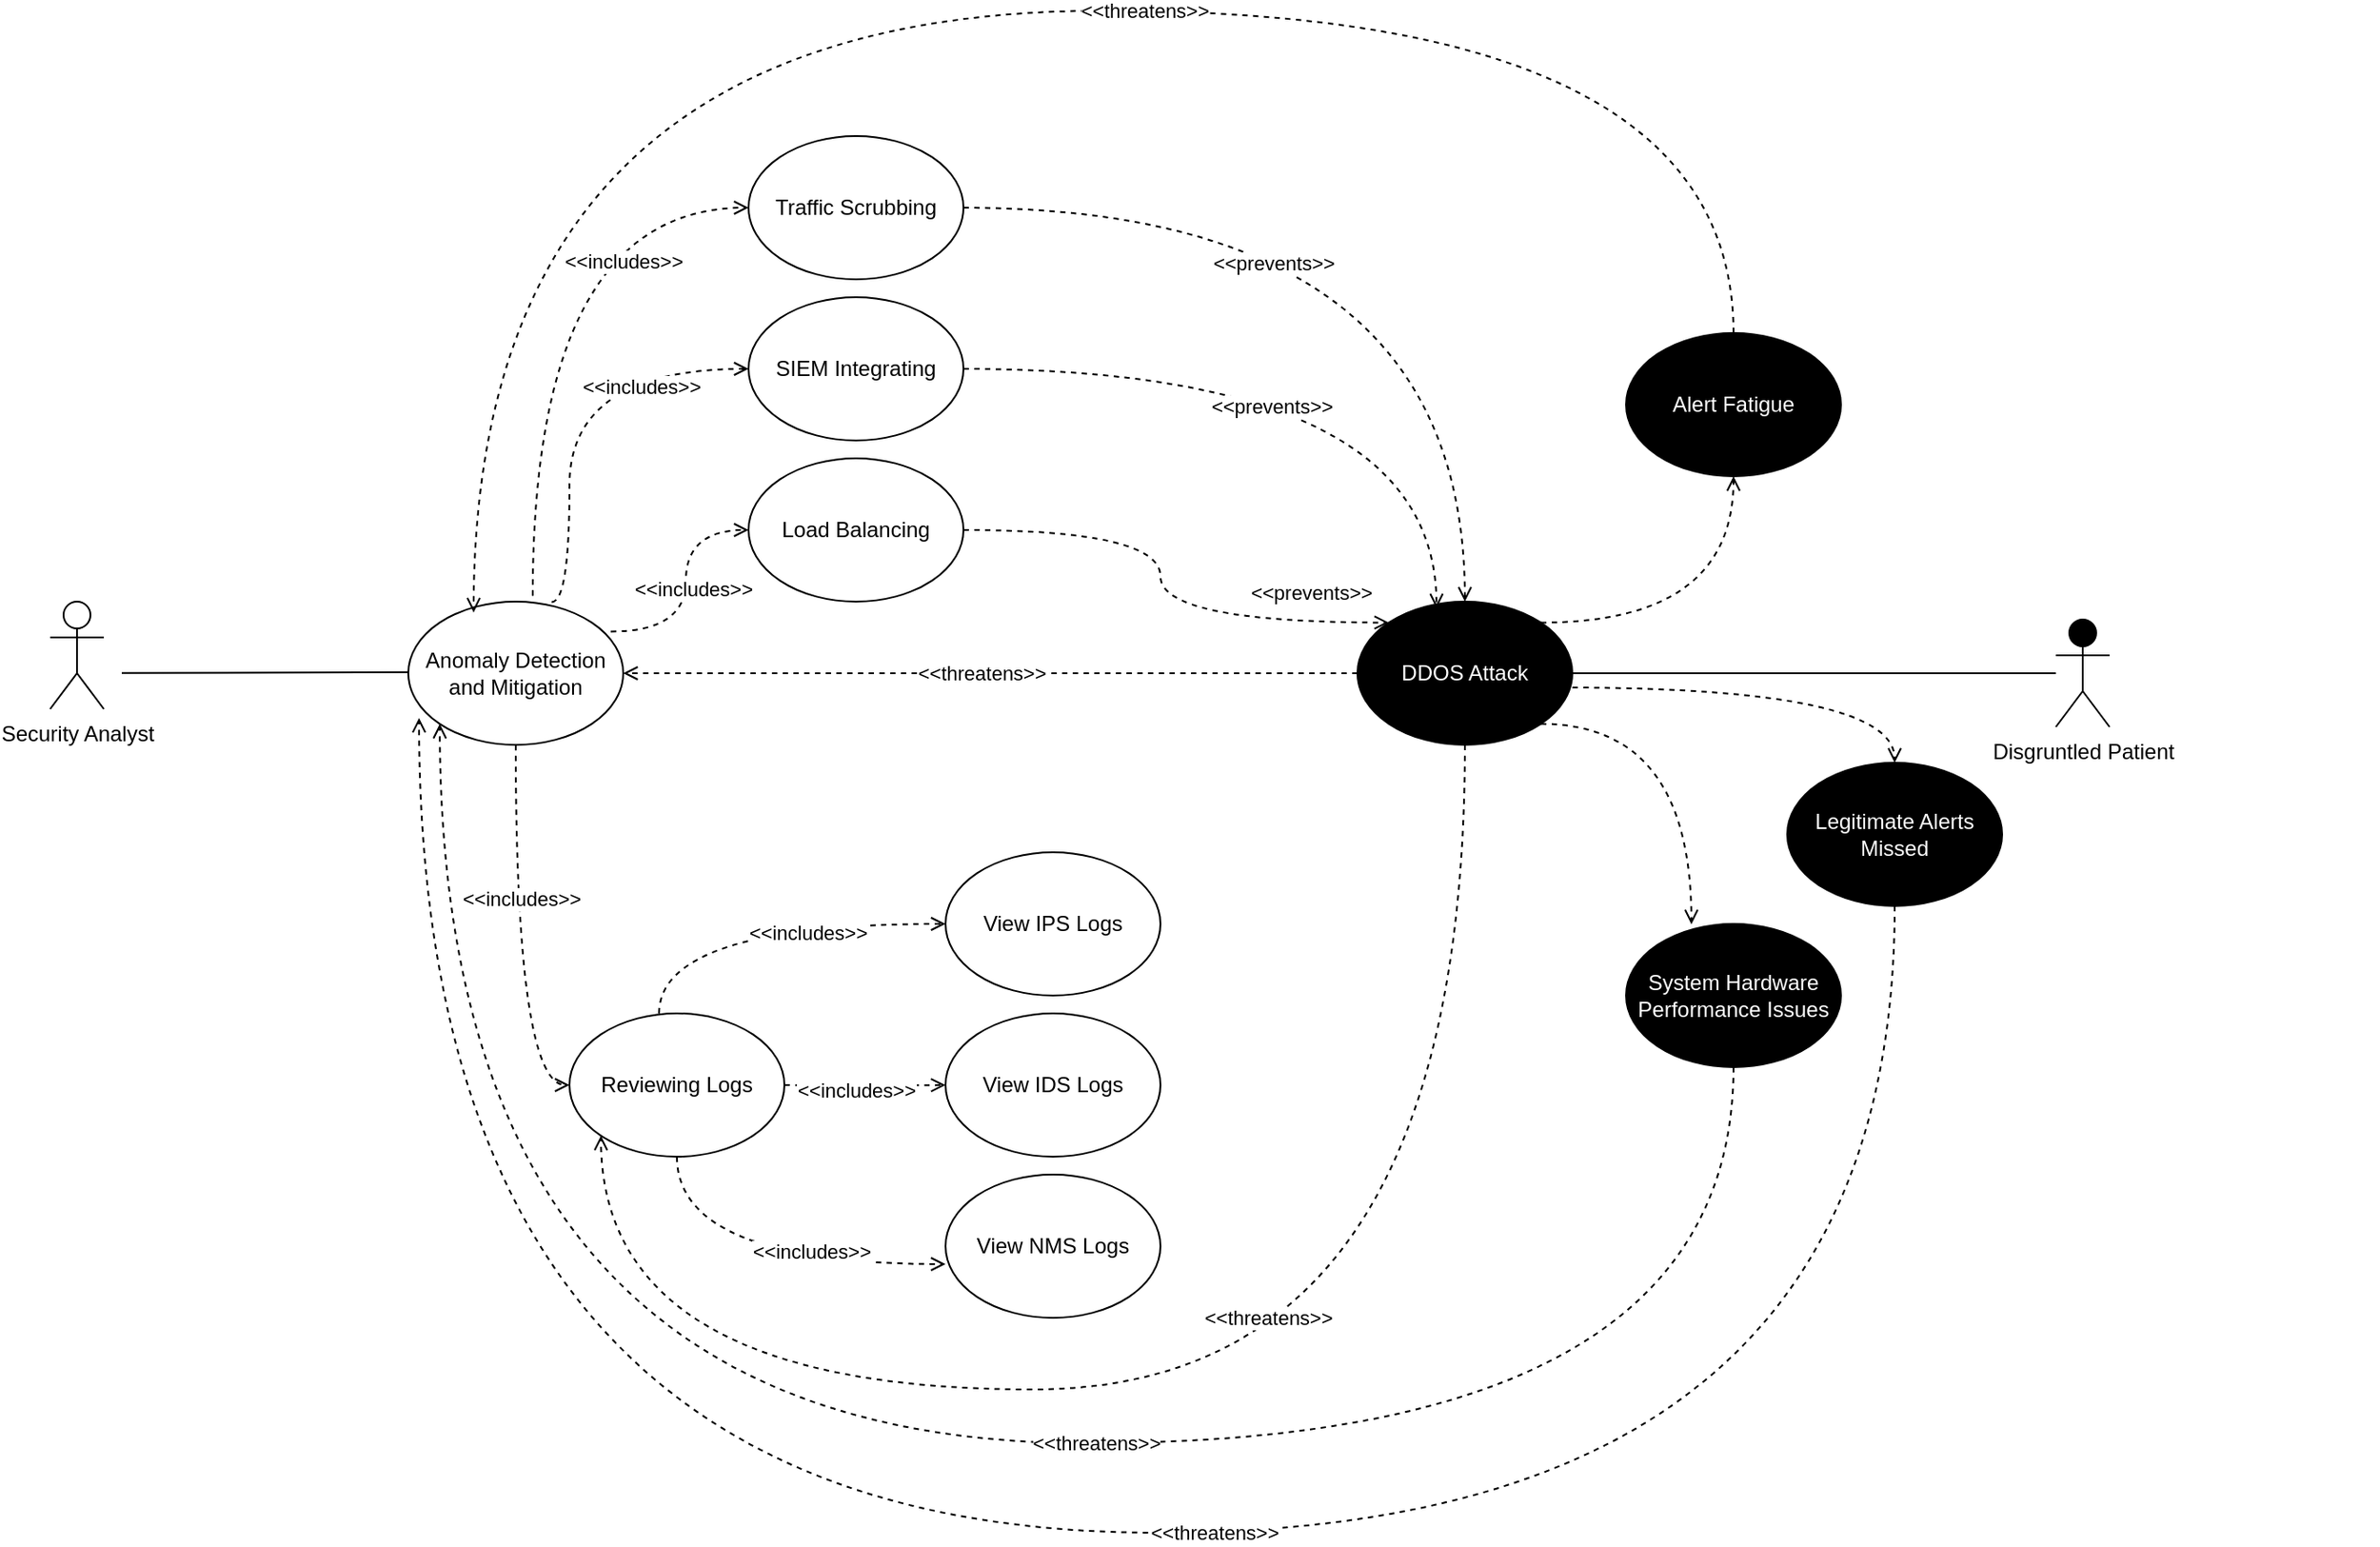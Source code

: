 <mxfile version="24.7.16">
  <diagram id="7q6WzZqFf9v9yzIv_zda" name="Use case">
    <mxGraphModel dx="2537" dy="1978" grid="1" gridSize="10" guides="1" tooltips="1" connect="1" arrows="1" fold="1" page="1" pageScale="1" pageWidth="850" pageHeight="1100" math="0" shadow="0">
      <root>
        <mxCell id="0" />
        <mxCell id="1" parent="0" />
        <mxCell id="SSoZlEEdxV4zL4xD8buy-2" value="Security Analyst&lt;div&gt;&lt;br&gt;&lt;/div&gt;" style="shape=umlActor;verticalLabelPosition=bottom;verticalAlign=top;html=1;outlineConnect=0;fillColor=#FFFFFF;" parent="1" vertex="1">
          <mxGeometry x="-110" y="170" width="30" height="60" as="geometry" />
        </mxCell>
        <mxCell id="SSoZlEEdxV4zL4xD8buy-3" value="" style="endArrow=none;html=1;" parent="1" edge="1">
          <mxGeometry width="50" height="50" relative="1" as="geometry">
            <mxPoint x="-70" y="209.91" as="sourcePoint" />
            <mxPoint x="100" y="209.41" as="targetPoint" />
          </mxGeometry>
        </mxCell>
        <mxCell id="SSoZlEEdxV4zL4xD8buy-4" value="Anomaly Detection and Mitigation" style="ellipse;whiteSpace=wrap;html=1;fillColor=#FFFFFF;" parent="1" vertex="1">
          <mxGeometry x="90" y="170" width="120" height="80" as="geometry" />
        </mxCell>
        <mxCell id="SSoZlEEdxV4zL4xD8buy-5" value="View IPS Logs" style="ellipse;whiteSpace=wrap;html=1;fillColor=#FFFFFF;" parent="1" vertex="1">
          <mxGeometry x="390" y="310" width="120" height="80" as="geometry" />
        </mxCell>
        <mxCell id="SSoZlEEdxV4zL4xD8buy-10" value="" style="endArrow=open;dashed=1;html=1;entryX=0;entryY=0.5;entryDx=0;entryDy=0;edgeStyle=orthogonalEdgeStyle;curved=1;endFill=0;strokeWidth=1;exitX=0.5;exitY=1;exitDx=0;exitDy=0;" parent="1" target="IPC2Ve3SXInxULiyh5kw-1" edge="1">
          <mxGeometry width="50" height="50" relative="1" as="geometry">
            <mxPoint x="300" y="440" as="sourcePoint" />
            <mxPoint x="540" y="540" as="targetPoint" />
          </mxGeometry>
        </mxCell>
        <mxCell id="IPC2Ve3SXInxULiyh5kw-48" value="&amp;lt;&amp;lt;includes&amp;gt;&amp;gt;" style="edgeLabel;html=1;align=center;verticalAlign=middle;resizable=0;points=[];" vertex="1" connectable="0" parent="SSoZlEEdxV4zL4xD8buy-10">
          <mxGeometry x="-0.127" y="-2" relative="1" as="geometry">
            <mxPoint as="offset" />
          </mxGeometry>
        </mxCell>
        <mxCell id="okeo2Aa4OqrN3XAgRoa3-1" value="View NMS Logs" style="ellipse;whiteSpace=wrap;html=1;" parent="1" vertex="1">
          <mxGeometry x="390" y="490" width="120" height="80" as="geometry" />
        </mxCell>
        <mxCell id="okeo2Aa4OqrN3XAgRoa3-4" value="Disgruntled Patient" style="shape=umlActor;verticalLabelPosition=bottom;verticalAlign=top;html=1;outlineConnect=0;fillColor=#000000;" parent="1" vertex="1">
          <mxGeometry x="1010" y="180" width="30" height="60" as="geometry" />
        </mxCell>
        <mxCell id="okeo2Aa4OqrN3XAgRoa3-5" style="edgeStyle=orthogonalEdgeStyle;curved=1;rounded=0;orthogonalLoop=1;jettySize=auto;html=1;entryX=1;entryY=0.5;entryDx=0;entryDy=0;dashed=1;endArrow=open;endFill=0;strokeWidth=1;" parent="1" source="okeo2Aa4OqrN3XAgRoa3-7" edge="1" target="SSoZlEEdxV4zL4xD8buy-4">
          <mxGeometry relative="1" as="geometry">
            <mxPoint x="320" y="210" as="targetPoint" />
          </mxGeometry>
        </mxCell>
        <mxCell id="okeo2Aa4OqrN3XAgRoa3-6" value="&amp;lt;&amp;lt;threatens&amp;gt;&amp;gt;" style="edgeLabel;html=1;align=center;verticalAlign=middle;resizable=0;points=[];" parent="okeo2Aa4OqrN3XAgRoa3-5" vertex="1" connectable="0">
          <mxGeometry x="0.114" y="1" relative="1" as="geometry">
            <mxPoint x="18" y="-1" as="offset" />
          </mxGeometry>
        </mxCell>
        <mxCell id="IPC2Ve3SXInxULiyh5kw-1" value="View IDS Logs" style="ellipse;whiteSpace=wrap;html=1;" vertex="1" parent="1">
          <mxGeometry x="390" y="400" width="120" height="80" as="geometry" />
        </mxCell>
        <mxCell id="IPC2Ve3SXInxULiyh5kw-5" value="" style="edgeStyle=orthogonalEdgeStyle;rounded=0;orthogonalLoop=1;jettySize=auto;html=1;entryX=1;entryY=0.5;entryDx=0;entryDy=0;endArrow=none;endFill=0;" edge="1" parent="1" source="okeo2Aa4OqrN3XAgRoa3-4" target="okeo2Aa4OqrN3XAgRoa3-7">
          <mxGeometry relative="1" as="geometry">
            <mxPoint x="660" y="210" as="targetPoint" />
            <mxPoint x="810" y="210" as="sourcePoint" />
          </mxGeometry>
        </mxCell>
        <mxCell id="okeo2Aa4OqrN3XAgRoa3-7" value="DDOS Attack" style="ellipse;whiteSpace=wrap;html=1;fillColor=#000000;fontColor=#FFFFFF;" parent="1" vertex="1">
          <mxGeometry x="620" y="170" width="120" height="80" as="geometry" />
        </mxCell>
        <mxCell id="IPC2Ve3SXInxULiyh5kw-9" value="Load Balancing" style="ellipse;whiteSpace=wrap;html=1;fillColor=#FFFFFF;" vertex="1" parent="1">
          <mxGeometry x="280" y="90" width="120" height="80" as="geometry" />
        </mxCell>
        <mxCell id="IPC2Ve3SXInxULiyh5kw-11" value="SIEM&amp;nbsp;&lt;span style=&quot;color: rgba(0, 0, 0, 0); font-family: monospace; font-size: 0px; text-align: start; text-wrap: nowrap;&quot;&gt;%3CmxGraphModel%3E%3Croot%3E%3CmxCell%20id%3D%220%22%2F%3E%3CmxCell%20id%3D%221%22%20parent%3D%220%22%2F%3E%3CmxCell%20id%3D%222%22%20value%3D%22Reviewing%20the%20logs%22%20style%3D%22ellipse%3BwhiteSpace%3Dwrap%3Bhtml%3D1%3BfillColor%3D%23FFFFFF%3B%22%20vertex%3D%221%22%20parent%3D%221%22%3E%3CmxGeometry%20x%3D%2290%22%20y%3D%2280%22%20width%3D%22120%22%20height%3D%2280%22%20as%3D%22geometry%22%2F%3E%3C%2FmxCell%3E%3C%2Froot%3E%3C%2FmxGraphModel%3E&lt;/span&gt;Integrating" style="ellipse;whiteSpace=wrap;html=1;fillColor=#FFFFFF;" vertex="1" parent="1">
          <mxGeometry x="280" width="120" height="80" as="geometry" />
        </mxCell>
        <mxCell id="IPC2Ve3SXInxULiyh5kw-12" value="Traffic Scrubbing" style="ellipse;whiteSpace=wrap;html=1;fillColor=#FFFFFF;" vertex="1" parent="1">
          <mxGeometry x="280" y="-90" width="120" height="80" as="geometry" />
        </mxCell>
        <mxCell id="IPC2Ve3SXInxULiyh5kw-19" style="edgeStyle=orthogonalEdgeStyle;curved=1;rounded=0;orthogonalLoop=1;jettySize=auto;html=1;dashed=1;endArrow=open;endFill=0;strokeWidth=1;entryX=0.5;entryY=0;entryDx=0;entryDy=0;" edge="1" parent="1" target="okeo2Aa4OqrN3XAgRoa3-7">
          <mxGeometry relative="1" as="geometry">
            <mxPoint x="550" y="-150" as="targetPoint" />
            <mxPoint x="400" y="-50" as="sourcePoint" />
          </mxGeometry>
        </mxCell>
        <mxCell id="IPC2Ve3SXInxULiyh5kw-20" value="&amp;lt;&amp;lt;prevents&amp;gt;&amp;gt;" style="edgeLabel;html=1;align=center;verticalAlign=middle;resizable=0;points=[];" vertex="1" connectable="0" parent="IPC2Ve3SXInxULiyh5kw-19">
          <mxGeometry x="-0.229" y="23" relative="1" as="geometry">
            <mxPoint x="-20" y="53" as="offset" />
          </mxGeometry>
        </mxCell>
        <mxCell id="IPC2Ve3SXInxULiyh5kw-21" style="edgeStyle=orthogonalEdgeStyle;curved=1;rounded=0;orthogonalLoop=1;jettySize=auto;html=1;dashed=1;endArrow=open;endFill=0;strokeWidth=1;entryX=0.368;entryY=0.047;entryDx=0;entryDy=0;entryPerimeter=0;" edge="1" parent="1" target="okeo2Aa4OqrN3XAgRoa3-7">
          <mxGeometry relative="1" as="geometry">
            <mxPoint x="660" y="160" as="targetPoint" />
            <mxPoint x="400" y="40" as="sourcePoint" />
          </mxGeometry>
        </mxCell>
        <mxCell id="IPC2Ve3SXInxULiyh5kw-22" value="&amp;lt;&amp;lt;prevents&amp;gt;&amp;gt;" style="edgeLabel;html=1;align=center;verticalAlign=middle;resizable=0;points=[];" vertex="1" connectable="0" parent="IPC2Ve3SXInxULiyh5kw-21">
          <mxGeometry x="-0.229" y="23" relative="1" as="geometry">
            <mxPoint x="19" y="43" as="offset" />
          </mxGeometry>
        </mxCell>
        <mxCell id="IPC2Ve3SXInxULiyh5kw-23" style="edgeStyle=orthogonalEdgeStyle;curved=1;rounded=0;orthogonalLoop=1;jettySize=auto;html=1;dashed=1;endArrow=open;endFill=0;strokeWidth=1;entryX=0;entryY=0;entryDx=0;entryDy=0;exitX=1;exitY=0.5;exitDx=0;exitDy=0;" edge="1" parent="1" source="IPC2Ve3SXInxULiyh5kw-9" target="okeo2Aa4OqrN3XAgRoa3-7">
          <mxGeometry relative="1" as="geometry">
            <mxPoint x="680" y="350" as="targetPoint" />
            <mxPoint x="410" y="130" as="sourcePoint" />
          </mxGeometry>
        </mxCell>
        <mxCell id="IPC2Ve3SXInxULiyh5kw-24" value="&amp;lt;&amp;lt;prevents&amp;gt;&amp;gt;" style="edgeLabel;html=1;align=center;verticalAlign=middle;resizable=0;points=[];" vertex="1" connectable="0" parent="IPC2Ve3SXInxULiyh5kw-23">
          <mxGeometry x="-0.229" y="23" relative="1" as="geometry">
            <mxPoint x="61" y="33" as="offset" />
          </mxGeometry>
        </mxCell>
        <mxCell id="IPC2Ve3SXInxULiyh5kw-25" value="Alert Fatigue&lt;span style=&quot;color: rgba(0, 0, 0, 0); font-family: monospace; font-size: 0px; text-align: start; text-wrap: nowrap;&quot;&gt;%3CmxGraphModel%3E%3Croot%3E%3CmxCell%20id%3D%220%22%2F%3E%3CmxCell%20id%3D%221%22%20parent%3D%220%22%2F%3E%3CmxCell%20id%3D%222%22%20value%3D%22DDOS%22%20style%3D%22ellipse%3BwhiteSpace%3Dwrap%3Bhtml%3D1%3BfillColor%3D%23000000%3BfontColor%3D%23FFFFFF%3B%22%20vertex%3D%221%22%20parent%3D%221%22%3E%3CmxGeometry%20x%3D%22620%22%20y%3D%22170%22%20width%3D%22120%22%20height%3D%2280%22%20as%3D%22geometry%22%2F%3E%3C%2FmxCell%3E%3C%2Froot%3E%3C%2FmxGraphModel%3E&lt;/span&gt;" style="ellipse;whiteSpace=wrap;html=1;fillColor=#000000;fontColor=#FFFFFF;" vertex="1" parent="1">
          <mxGeometry x="770" y="20" width="120" height="80" as="geometry" />
        </mxCell>
        <mxCell id="IPC2Ve3SXInxULiyh5kw-26" value="System Hardware Performance Issues" style="ellipse;whiteSpace=wrap;html=1;fillColor=#000000;fontColor=#FFFFFF;" vertex="1" parent="1">
          <mxGeometry x="770" y="350" width="120" height="80" as="geometry" />
        </mxCell>
        <mxCell id="IPC2Ve3SXInxULiyh5kw-28" style="edgeStyle=orthogonalEdgeStyle;curved=1;rounded=0;orthogonalLoop=1;jettySize=auto;html=1;dashed=1;endArrow=open;endFill=0;strokeWidth=1;exitX=1;exitY=0;exitDx=0;exitDy=0;" edge="1" parent="1" source="okeo2Aa4OqrN3XAgRoa3-7" target="IPC2Ve3SXInxULiyh5kw-25">
          <mxGeometry relative="1" as="geometry">
            <mxPoint x="1220" y="80" as="targetPoint" />
            <mxPoint x="920" y="-140" as="sourcePoint" />
          </mxGeometry>
        </mxCell>
        <mxCell id="IPC2Ve3SXInxULiyh5kw-32" style="edgeStyle=orthogonalEdgeStyle;curved=1;rounded=0;orthogonalLoop=1;jettySize=auto;html=1;dashed=1;endArrow=open;endFill=0;strokeWidth=1;exitX=1;exitY=1;exitDx=0;exitDy=0;entryX=0.304;entryY=0.003;entryDx=0;entryDy=0;entryPerimeter=0;" edge="1" parent="1" source="okeo2Aa4OqrN3XAgRoa3-7" target="IPC2Ve3SXInxULiyh5kw-26">
          <mxGeometry relative="1" as="geometry">
            <mxPoint x="749.47" y="380" as="targetPoint" />
            <mxPoint x="641.47" y="462" as="sourcePoint" />
          </mxGeometry>
        </mxCell>
        <mxCell id="IPC2Ve3SXInxULiyh5kw-35" value="Reviewing Logs" style="ellipse;whiteSpace=wrap;html=1;fillColor=#FFFFFF;" vertex="1" parent="1">
          <mxGeometry x="180" y="400" width="120" height="80" as="geometry" />
        </mxCell>
        <mxCell id="IPC2Ve3SXInxULiyh5kw-37" value="" style="endArrow=open;dashed=1;html=1;edgeStyle=orthogonalEdgeStyle;curved=1;endFill=0;strokeWidth=1;exitX=0.5;exitY=1;exitDx=0;exitDy=0;entryX=0;entryY=0.5;entryDx=0;entryDy=0;" edge="1" parent="1" source="SSoZlEEdxV4zL4xD8buy-4" target="IPC2Ve3SXInxULiyh5kw-35">
          <mxGeometry width="50" height="50" relative="1" as="geometry">
            <mxPoint x="110" y="270" as="sourcePoint" />
            <mxPoint x="350" y="370" as="targetPoint" />
          </mxGeometry>
        </mxCell>
        <mxCell id="IPC2Ve3SXInxULiyh5kw-38" value="&amp;lt;&amp;lt;inclu&lt;span style=&quot;color: rgba(0, 0, 0, 0); font-family: monospace; font-size: 0px; text-align: start; background-color: rgb(251, 251, 251);&quot;&gt;%3CmxGraphModel%3E%3Croot%3E%3CmxCell%20id%3D%220%22%2F%3E%3CmxCell%20id%3D%221%22%20parent%3D%220%22%2F%3E%3CmxCell%20id%3D%222%22%20value%3D%22%26amp%3Blt%3B%26amp%3Blt%3BThreatens%26amp%3Bgt%3B%26amp%3Bgt%3B%22%20style%3D%22edgeLabel%3Bhtml%3D1%3Balign%3Dcenter%3BverticalAlign%3Dmiddle%3Bresizable%3D0%3Bpoints%3D%5B%5D%3B%22%20vertex%3D%221%22%20connectable%3D%220%22%20parent%3D%221%22%3E%3CmxGeometry%20x%3D%22453.497%22%20y%3D%22220.444%22%20as%3D%22geometry%22%2F%3E%3C%2FmxCell%3E%3C%2Froot%3E%3C%2FmxGraphModel%3E&lt;/span&gt;des&amp;gt;&amp;gt;" style="edgeLabel;html=1;align=center;verticalAlign=middle;resizable=0;points=[];" vertex="1" connectable="0" parent="1">
          <mxGeometry x="1189.997" y="570.004" as="geometry">
            <mxPoint x="-1037" y="-234" as="offset" />
          </mxGeometry>
        </mxCell>
        <mxCell id="IPC2Ve3SXInxULiyh5kw-39" value="" style="endArrow=open;dashed=1;html=1;edgeStyle=orthogonalEdgeStyle;curved=1;endFill=0;strokeWidth=1;exitX=0.5;exitY=1;exitDx=0;exitDy=0;entryX=0;entryY=0.625;entryDx=0;entryDy=0;entryPerimeter=0;" edge="1" parent="1" source="IPC2Ve3SXInxULiyh5kw-35" target="okeo2Aa4OqrN3XAgRoa3-1">
          <mxGeometry width="50" height="50" relative="1" as="geometry">
            <mxPoint x="210" y="540" as="sourcePoint" />
            <mxPoint x="350" y="540" as="targetPoint" />
          </mxGeometry>
        </mxCell>
        <mxCell id="IPC2Ve3SXInxULiyh5kw-49" value="&amp;lt;&amp;lt;includes&amp;gt;&amp;gt;" style="edgeLabel;html=1;align=center;verticalAlign=middle;resizable=0;points=[];" vertex="1" connectable="0" parent="IPC2Ve3SXInxULiyh5kw-39">
          <mxGeometry x="0.294" y="7" relative="1" as="geometry">
            <mxPoint x="-1" as="offset" />
          </mxGeometry>
        </mxCell>
        <mxCell id="IPC2Ve3SXInxULiyh5kw-42" value="" style="endArrow=open;dashed=1;html=1;edgeStyle=orthogonalEdgeStyle;curved=1;endFill=0;strokeWidth=1;exitX=0.417;exitY=0;exitDx=0;exitDy=0;entryX=0;entryY=0.5;entryDx=0;entryDy=0;exitPerimeter=0;" edge="1" parent="1" source="IPC2Ve3SXInxULiyh5kw-35" target="SSoZlEEdxV4zL4xD8buy-5">
          <mxGeometry width="50" height="50" relative="1" as="geometry">
            <mxPoint x="210" y="300" as="sourcePoint" />
            <mxPoint x="360" y="360" as="targetPoint" />
          </mxGeometry>
        </mxCell>
        <mxCell id="IPC2Ve3SXInxULiyh5kw-47" value="&amp;lt;&amp;lt;includes&amp;gt;&amp;gt;" style="edgeLabel;html=1;align=center;verticalAlign=middle;resizable=0;points=[];" vertex="1" connectable="0" parent="IPC2Ve3SXInxULiyh5kw-42">
          <mxGeometry x="0.272" y="-5" relative="1" as="geometry">
            <mxPoint x="-1" as="offset" />
          </mxGeometry>
        </mxCell>
        <mxCell id="IPC2Ve3SXInxULiyh5kw-51" value="" style="endArrow=open;dashed=1;html=1;edgeStyle=orthogonalEdgeStyle;curved=1;endFill=0;strokeWidth=1;entryX=0;entryY=0.5;entryDx=0;entryDy=0;exitX=0.942;exitY=0.209;exitDx=0;exitDy=0;exitPerimeter=0;" edge="1" parent="1" source="SSoZlEEdxV4zL4xD8buy-4" target="IPC2Ve3SXInxULiyh5kw-9">
          <mxGeometry width="50" height="50" relative="1" as="geometry">
            <mxPoint x="180" y="169.53" as="sourcePoint" />
            <mxPoint x="240" y="129.53" as="targetPoint" />
          </mxGeometry>
        </mxCell>
        <mxCell id="IPC2Ve3SXInxULiyh5kw-52" value="&amp;lt;&amp;lt;includes&amp;gt;&amp;gt;" style="edgeLabel;html=1;align=center;verticalAlign=middle;resizable=0;points=[];" vertex="1" connectable="0" parent="IPC2Ve3SXInxULiyh5kw-51">
          <mxGeometry x="0.272" y="-5" relative="1" as="geometry">
            <mxPoint x="-1" y="19" as="offset" />
          </mxGeometry>
        </mxCell>
        <mxCell id="IPC2Ve3SXInxULiyh5kw-53" value="" style="endArrow=open;dashed=1;html=1;edgeStyle=orthogonalEdgeStyle;curved=1;endFill=0;strokeWidth=1;entryX=0;entryY=0.5;entryDx=0;entryDy=0;exitX=0.667;exitY=0.003;exitDx=0;exitDy=0;exitPerimeter=0;" edge="1" parent="1" source="SSoZlEEdxV4zL4xD8buy-4" target="IPC2Ve3SXInxULiyh5kw-11">
          <mxGeometry width="50" height="50" relative="1" as="geometry">
            <mxPoint x="160.0" y="140.24" as="sourcePoint" />
            <mxPoint x="271.71" y="20" as="targetPoint" />
            <Array as="points">
              <mxPoint x="180" y="170" />
              <mxPoint x="180" y="40" />
            </Array>
          </mxGeometry>
        </mxCell>
        <mxCell id="IPC2Ve3SXInxULiyh5kw-54" value="&amp;lt;&amp;lt;includes&amp;gt;&amp;gt;" style="edgeLabel;html=1;align=center;verticalAlign=middle;resizable=0;points=[];" vertex="1" connectable="0" parent="IPC2Ve3SXInxULiyh5kw-53">
          <mxGeometry x="0.272" y="-5" relative="1" as="geometry">
            <mxPoint x="27" y="5" as="offset" />
          </mxGeometry>
        </mxCell>
        <mxCell id="IPC2Ve3SXInxULiyh5kw-58" style="edgeStyle=orthogonalEdgeStyle;curved=1;rounded=0;orthogonalLoop=1;jettySize=auto;html=1;dashed=1;endArrow=open;endFill=0;strokeWidth=1;exitX=0.579;exitY=-0.041;exitDx=0;exitDy=0;entryX=0;entryY=0.5;entryDx=0;entryDy=0;exitPerimeter=0;" edge="1" parent="1" source="SSoZlEEdxV4zL4xD8buy-4" target="IPC2Ve3SXInxULiyh5kw-12">
          <mxGeometry relative="1" as="geometry">
            <mxPoint x="254" y="-38" as="targetPoint" />
            <mxPoint x="170" y="-150" as="sourcePoint" />
            <Array as="points">
              <mxPoint x="159" y="-50" />
            </Array>
          </mxGeometry>
        </mxCell>
        <mxCell id="IPC2Ve3SXInxULiyh5kw-59" value="&amp;lt;&amp;lt;includes&amp;gt;&amp;gt;" style="edgeLabel;html=1;align=center;verticalAlign=middle;resizable=0;points=[];" vertex="1" connectable="0" parent="1">
          <mxGeometry x="209.996" y="-20" as="geometry" />
        </mxCell>
        <mxCell id="IPC2Ve3SXInxULiyh5kw-60" style="edgeStyle=orthogonalEdgeStyle;curved=1;rounded=0;orthogonalLoop=1;jettySize=auto;html=1;entryX=0;entryY=1;entryDx=0;entryDy=0;dashed=1;endArrow=open;endFill=0;strokeWidth=1;exitX=0.5;exitY=1;exitDx=0;exitDy=0;" edge="1" parent="1" source="okeo2Aa4OqrN3XAgRoa3-7" target="IPC2Ve3SXInxULiyh5kw-35">
          <mxGeometry relative="1" as="geometry">
            <mxPoint x="136" y="590" as="targetPoint" />
            <mxPoint x="714" y="742" as="sourcePoint" />
            <Array as="points">
              <mxPoint x="680" y="610" />
              <mxPoint x="198" y="610" />
            </Array>
          </mxGeometry>
        </mxCell>
        <mxCell id="IPC2Ve3SXInxULiyh5kw-61" value="&amp;lt;&amp;lt;threatens&amp;gt;&amp;gt;" style="edgeLabel;html=1;align=center;verticalAlign=middle;resizable=0;points=[];" vertex="1" connectable="0" parent="IPC2Ve3SXInxULiyh5kw-60">
          <mxGeometry x="0.114" y="1" relative="1" as="geometry">
            <mxPoint x="78" y="-41" as="offset" />
          </mxGeometry>
        </mxCell>
        <mxCell id="IPC2Ve3SXInxULiyh5kw-62" value="Legitimate Alerts Missed" style="ellipse;whiteSpace=wrap;html=1;fillColor=#000000;fontColor=#FFFFFF;" vertex="1" parent="1">
          <mxGeometry x="860" y="260" width="120" height="80" as="geometry" />
        </mxCell>
        <mxCell id="IPC2Ve3SXInxULiyh5kw-64" style="edgeStyle=orthogonalEdgeStyle;curved=1;rounded=0;orthogonalLoop=1;jettySize=auto;html=1;dashed=1;endArrow=open;endFill=0;strokeWidth=1;exitX=1;exitY=1;exitDx=0;exitDy=0;entryX=0.5;entryY=0;entryDx=0;entryDy=0;" edge="1" parent="1" target="IPC2Ve3SXInxULiyh5kw-62">
          <mxGeometry relative="1" as="geometry">
            <mxPoint x="824" y="330" as="targetPoint" />
            <mxPoint x="740" y="218" as="sourcePoint" />
          </mxGeometry>
        </mxCell>
        <mxCell id="IPC2Ve3SXInxULiyh5kw-65" style="edgeStyle=orthogonalEdgeStyle;curved=1;rounded=0;orthogonalLoop=1;jettySize=auto;html=1;entryX=0.304;entryY=0.076;entryDx=0;entryDy=0;dashed=1;endArrow=open;endFill=0;strokeWidth=1;exitX=0.5;exitY=0;exitDx=0;exitDy=0;entryPerimeter=0;" edge="1" parent="1" source="IPC2Ve3SXInxULiyh5kw-25" target="SSoZlEEdxV4zL4xD8buy-4">
          <mxGeometry relative="1" as="geometry">
            <mxPoint x="222.06" y="-262" as="targetPoint" />
            <mxPoint x="704.06" y="-480" as="sourcePoint" />
            <Array as="points">
              <mxPoint x="830" y="-160" />
              <mxPoint x="127" y="-160" />
            </Array>
          </mxGeometry>
        </mxCell>
        <mxCell id="IPC2Ve3SXInxULiyh5kw-66" value="&amp;lt;&amp;lt;threatens&amp;gt;&amp;gt;" style="edgeLabel;html=1;align=center;verticalAlign=middle;resizable=0;points=[];" vertex="1" connectable="0" parent="IPC2Ve3SXInxULiyh5kw-65">
          <mxGeometry x="0.114" y="1" relative="1" as="geometry">
            <mxPoint x="170" y="-1" as="offset" />
          </mxGeometry>
        </mxCell>
        <mxCell id="IPC2Ve3SXInxULiyh5kw-67" style="edgeStyle=orthogonalEdgeStyle;curved=1;rounded=0;orthogonalLoop=1;jettySize=auto;html=1;dashed=1;endArrow=open;endFill=0;strokeWidth=1;exitX=0.5;exitY=1;exitDx=0;exitDy=0;entryX=0;entryY=1;entryDx=0;entryDy=0;" edge="1" parent="1" source="IPC2Ve3SXInxULiyh5kw-26" target="SSoZlEEdxV4zL4xD8buy-4">
          <mxGeometry relative="1" as="geometry">
            <mxPoint x="108" y="280" as="targetPoint" />
            <mxPoint x="944" y="380" as="sourcePoint" />
            <Array as="points">
              <mxPoint x="830" y="640" />
              <mxPoint x="108" y="640" />
            </Array>
          </mxGeometry>
        </mxCell>
        <mxCell id="IPC2Ve3SXInxULiyh5kw-68" value="&amp;lt;&amp;lt;threatens&amp;gt;&amp;gt;" style="edgeLabel;html=1;align=center;verticalAlign=middle;resizable=0;points=[];" vertex="1" connectable="0" parent="IPC2Ve3SXInxULiyh5kw-67">
          <mxGeometry x="0.114" y="1" relative="1" as="geometry">
            <mxPoint x="177" y="-1" as="offset" />
          </mxGeometry>
        </mxCell>
        <mxCell id="IPC2Ve3SXInxULiyh5kw-69" style="edgeStyle=orthogonalEdgeStyle;curved=1;rounded=0;orthogonalLoop=1;jettySize=auto;html=1;entryX=0.05;entryY=0.812;entryDx=0;entryDy=0;dashed=1;endArrow=open;endFill=0;strokeWidth=1;exitX=0.5;exitY=1;exitDx=0;exitDy=0;entryPerimeter=0;" edge="1" parent="1" source="IPC2Ve3SXInxULiyh5kw-62" target="SSoZlEEdxV4zL4xD8buy-4">
          <mxGeometry relative="1" as="geometry">
            <mxPoint x="64" y="450" as="targetPoint" />
            <mxPoint x="786" y="642" as="sourcePoint" />
            <Array as="points">
              <mxPoint x="920" y="690" />
              <mxPoint x="96" y="690" />
            </Array>
          </mxGeometry>
        </mxCell>
        <mxCell id="IPC2Ve3SXInxULiyh5kw-70" value="&amp;lt;&amp;lt;threatens&amp;gt;&amp;gt;" style="edgeLabel;html=1;align=center;verticalAlign=middle;resizable=0;points=[];" vertex="1" connectable="0" parent="IPC2Ve3SXInxULiyh5kw-69">
          <mxGeometry x="0.114" y="1" relative="1" as="geometry">
            <mxPoint x="177" y="-1" as="offset" />
          </mxGeometry>
        </mxCell>
      </root>
    </mxGraphModel>
  </diagram>
</mxfile>
